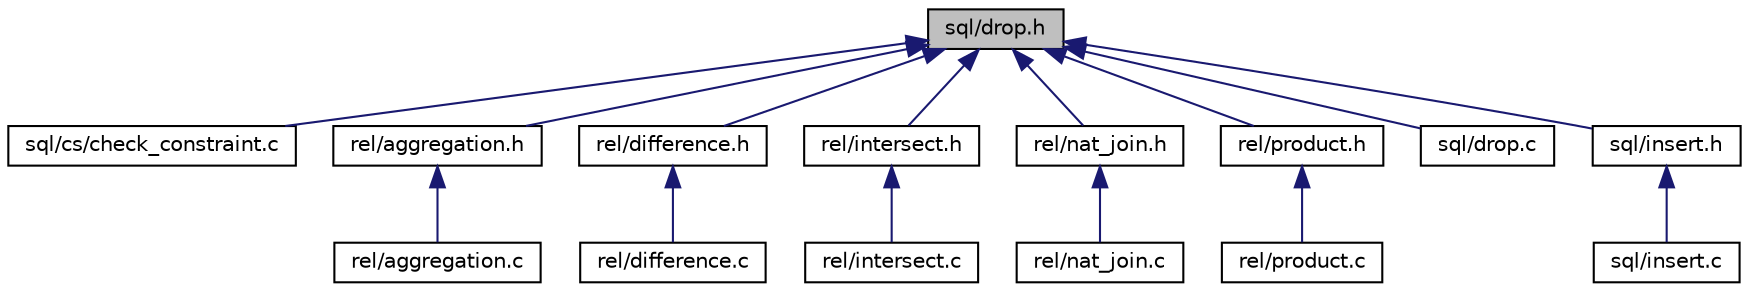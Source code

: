 digraph "sql/drop.h"
{
 // LATEX_PDF_SIZE
  bgcolor="transparent";
  edge [fontname="Helvetica",fontsize="10",labelfontname="Helvetica",labelfontsize="10"];
  node [fontname="Helvetica",fontsize="10",shape=record];
  Node1 [label="sql/drop.h",height=0.2,width=0.4,color="black", fillcolor="grey75", style="filled", fontcolor="black",tooltip=" "];
  Node1 -> Node2 [dir="back",color="midnightblue",fontsize="10",style="solid",fontname="Helvetica"];
  Node2 [label="sql/cs/check_constraint.c",height=0.2,width=0.4,color="black",URL="$check__constraint_8c.html",tooltip=" "];
  Node1 -> Node3 [dir="back",color="midnightblue",fontsize="10",style="solid",fontname="Helvetica"];
  Node3 [label="rel/aggregation.h",height=0.2,width=0.4,color="black",URL="$aggregation_8h.html",tooltip=" "];
  Node3 -> Node4 [dir="back",color="midnightblue",fontsize="10",style="solid",fontname="Helvetica"];
  Node4 [label="rel/aggregation.c",height=0.2,width=0.4,color="black",URL="$aggregation_8c.html",tooltip=" "];
  Node1 -> Node5 [dir="back",color="midnightblue",fontsize="10",style="solid",fontname="Helvetica"];
  Node5 [label="rel/difference.h",height=0.2,width=0.4,color="black",URL="$difference_8h.html",tooltip=" "];
  Node5 -> Node6 [dir="back",color="midnightblue",fontsize="10",style="solid",fontname="Helvetica"];
  Node6 [label="rel/difference.c",height=0.2,width=0.4,color="black",URL="$difference_8c.html",tooltip=" "];
  Node1 -> Node7 [dir="back",color="midnightblue",fontsize="10",style="solid",fontname="Helvetica"];
  Node7 [label="rel/intersect.h",height=0.2,width=0.4,color="black",URL="$intersect_8h.html",tooltip=" "];
  Node7 -> Node8 [dir="back",color="midnightblue",fontsize="10",style="solid",fontname="Helvetica"];
  Node8 [label="rel/intersect.c",height=0.2,width=0.4,color="black",URL="$intersect_8c.html",tooltip=" "];
  Node1 -> Node9 [dir="back",color="midnightblue",fontsize="10",style="solid",fontname="Helvetica"];
  Node9 [label="rel/nat_join.h",height=0.2,width=0.4,color="black",URL="$nat__join_8h.html",tooltip=" "];
  Node9 -> Node10 [dir="back",color="midnightblue",fontsize="10",style="solid",fontname="Helvetica"];
  Node10 [label="rel/nat_join.c",height=0.2,width=0.4,color="black",URL="$nat__join_8c.html",tooltip=" "];
  Node1 -> Node11 [dir="back",color="midnightblue",fontsize="10",style="solid",fontname="Helvetica"];
  Node11 [label="rel/product.h",height=0.2,width=0.4,color="black",URL="$product_8h.html",tooltip=" "];
  Node11 -> Node12 [dir="back",color="midnightblue",fontsize="10",style="solid",fontname="Helvetica"];
  Node12 [label="rel/product.c",height=0.2,width=0.4,color="black",URL="$product_8c.html",tooltip=" "];
  Node1 -> Node13 [dir="back",color="midnightblue",fontsize="10",style="solid",fontname="Helvetica"];
  Node13 [label="sql/drop.c",height=0.2,width=0.4,color="black",URL="$drop_8c.html",tooltip=" "];
  Node1 -> Node14 [dir="back",color="midnightblue",fontsize="10",style="solid",fontname="Helvetica"];
  Node14 [label="sql/insert.h",height=0.2,width=0.4,color="black",URL="$insert_8h.html",tooltip=" "];
  Node14 -> Node15 [dir="back",color="midnightblue",fontsize="10",style="solid",fontname="Helvetica"];
  Node15 [label="sql/insert.c",height=0.2,width=0.4,color="black",URL="$insert_8c.html",tooltip=" "];
}
